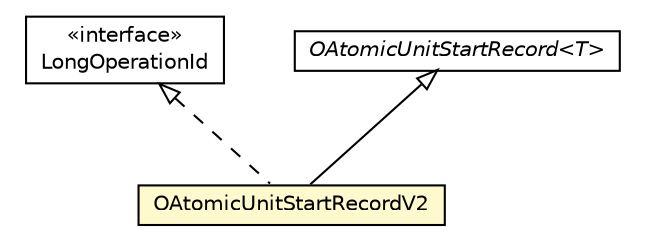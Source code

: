 #!/usr/local/bin/dot
#
# Class diagram 
# Generated by UMLGraph version R5_6-24-gf6e263 (http://www.umlgraph.org/)
#

digraph G {
	edge [fontname="Helvetica",fontsize=10,labelfontname="Helvetica",labelfontsize=10];
	node [fontname="Helvetica",fontsize=10,shape=plaintext];
	nodesep=0.25;
	ranksep=0.5;
	// com.orientechnologies.orient.core.storage.impl.local.paginated.wal.LongOperationId
	c1367995 [label=<<table title="com.orientechnologies.orient.core.storage.impl.local.paginated.wal.LongOperationId" border="0" cellborder="1" cellspacing="0" cellpadding="2" port="p" href="./LongOperationId.html">
		<tr><td><table border="0" cellspacing="0" cellpadding="1">
<tr><td align="center" balign="center"> &#171;interface&#187; </td></tr>
<tr><td align="center" balign="center"> LongOperationId </td></tr>
		</table></td></tr>
		</table>>, URL="./LongOperationId.html", fontname="Helvetica", fontcolor="black", fontsize=10.0];
	// com.orientechnologies.orient.core.storage.impl.local.paginated.wal.OAtomicUnitStartRecord<T>
	c1367996 [label=<<table title="com.orientechnologies.orient.core.storage.impl.local.paginated.wal.OAtomicUnitStartRecord" border="0" cellborder="1" cellspacing="0" cellpadding="2" port="p" href="./OAtomicUnitStartRecord.html">
		<tr><td><table border="0" cellspacing="0" cellpadding="1">
<tr><td align="center" balign="center"><font face="Helvetica-Oblique"> OAtomicUnitStartRecord&lt;T&gt; </font></td></tr>
		</table></td></tr>
		</table>>, URL="./OAtomicUnitStartRecord.html", fontname="Helvetica", fontcolor="black", fontsize=10.0];
	// com.orientechnologies.orient.core.storage.impl.local.paginated.wal.OAtomicUnitStartRecordV2
	c1368024 [label=<<table title="com.orientechnologies.orient.core.storage.impl.local.paginated.wal.OAtomicUnitStartRecordV2" border="0" cellborder="1" cellspacing="0" cellpadding="2" port="p" bgcolor="lemonChiffon" href="./OAtomicUnitStartRecordV2.html">
		<tr><td><table border="0" cellspacing="0" cellpadding="1">
<tr><td align="center" balign="center"> OAtomicUnitStartRecordV2 </td></tr>
		</table></td></tr>
		</table>>, URL="./OAtomicUnitStartRecordV2.html", fontname="Helvetica", fontcolor="black", fontsize=10.0];
	//com.orientechnologies.orient.core.storage.impl.local.paginated.wal.OAtomicUnitStartRecordV2 extends com.orientechnologies.orient.core.storage.impl.local.paginated.wal.OAtomicUnitStartRecord<java.lang.Long>
	c1367996:p -> c1368024:p [dir=back,arrowtail=empty];
	//com.orientechnologies.orient.core.storage.impl.local.paginated.wal.OAtomicUnitStartRecordV2 implements com.orientechnologies.orient.core.storage.impl.local.paginated.wal.LongOperationId
	c1367995:p -> c1368024:p [dir=back,arrowtail=empty,style=dashed];
}

